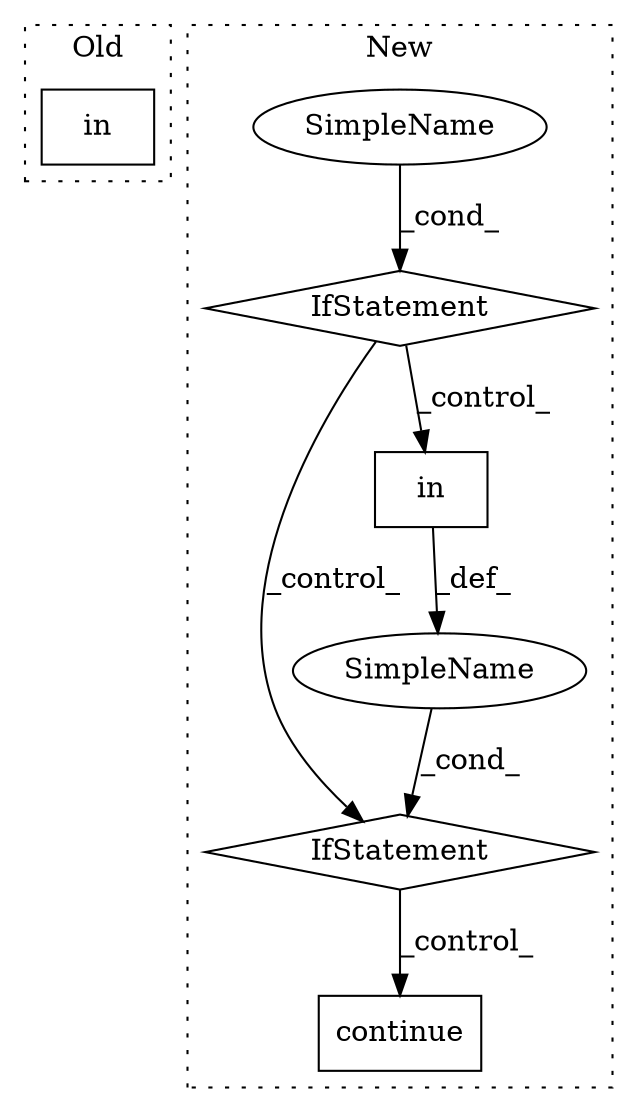 digraph G {
subgraph cluster0 {
1 [label="in" a="105" s="5011" l="21" shape="box"];
label = "Old";
style="dotted";
}
subgraph cluster1 {
2 [label="continue" a="18" s="6027" l="9" shape="box"];
3 [label="IfStatement" a="25" s="5968,6009" l="16,2" shape="diamond"];
4 [label="SimpleName" a="42" s="" l="" shape="ellipse"];
5 [label="SimpleName" a="42" s="" l="" shape="ellipse"];
6 [label="IfStatement" a="25" s="5692,5724" l="12,2" shape="diamond"];
7 [label="in" a="105" s="5984" l="25" shape="box"];
label = "New";
style="dotted";
}
3 -> 2 [label="_control_"];
4 -> 3 [label="_cond_"];
5 -> 6 [label="_cond_"];
6 -> 3 [label="_control_"];
6 -> 7 [label="_control_"];
7 -> 4 [label="_def_"];
}